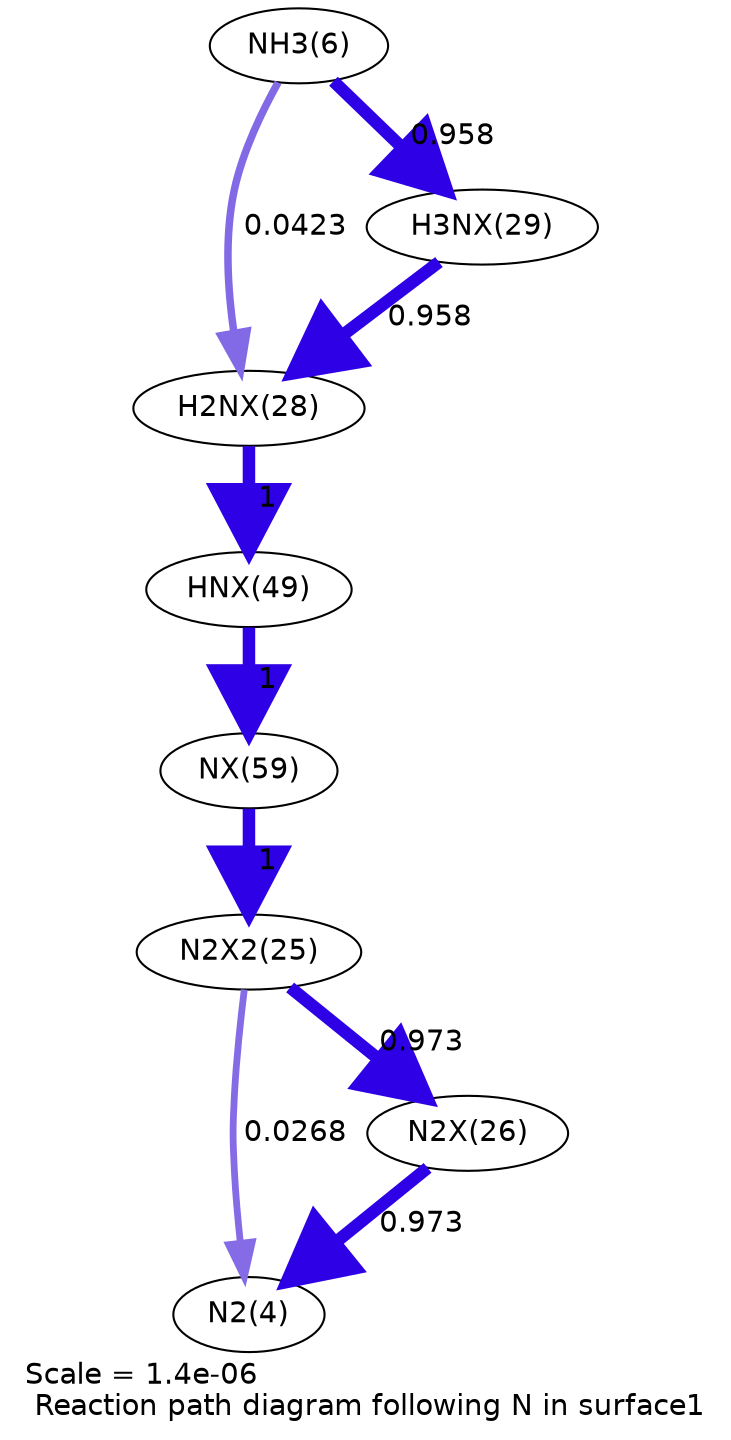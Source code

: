 digraph reaction_paths {
center=1;
s7 -> s19[fontname="Helvetica", penwidth=3.61, arrowsize=1.81, color="0.7, 0.542, 0.9"
, label=" 0.0423"];
s7 -> s20[fontname="Helvetica", penwidth=5.97, arrowsize=2.98, color="0.7, 1.46, 0.9"
, label=" 0.958"];
s20 -> s19[fontname="Helvetica", penwidth=5.97, arrowsize=2.98, color="0.7, 1.46, 0.9"
, label=" 0.958"];
s19 -> s22[fontname="Helvetica", penwidth=6, arrowsize=3, color="0.7, 1.5, 0.9"
, label=" 1"];
s22 -> s23[fontname="Helvetica", penwidth=6, arrowsize=3, color="0.7, 1.5, 0.9"
, label=" 1"];
s23 -> s16[fontname="Helvetica", penwidth=6, arrowsize=3, color="0.7, 1.5, 0.9"
, label=" 1"];
s16 -> s5[fontname="Helvetica", penwidth=3.27, arrowsize=1.63, color="0.7, 0.527, 0.9"
, label=" 0.0268"];
s17 -> s5[fontname="Helvetica", penwidth=5.98, arrowsize=2.99, color="0.7, 1.47, 0.9"
, label=" 0.973"];
s16 -> s17[fontname="Helvetica", penwidth=5.98, arrowsize=2.99, color="0.7, 1.47, 0.9"
, label=" 0.973"];
s5 [ fontname="Helvetica", label="N2(4)"];
s7 [ fontname="Helvetica", label="NH3(6)"];
s16 [ fontname="Helvetica", label="N2X2(25)"];
s17 [ fontname="Helvetica", label="N2X(26)"];
s19 [ fontname="Helvetica", label="H2NX(28)"];
s20 [ fontname="Helvetica", label="H3NX(29)"];
s22 [ fontname="Helvetica", label="HNX(49)"];
s23 [ fontname="Helvetica", label="NX(59)"];
 label = "Scale = 1.4e-06\l Reaction path diagram following N in surface1";
 fontname = "Helvetica";
}
